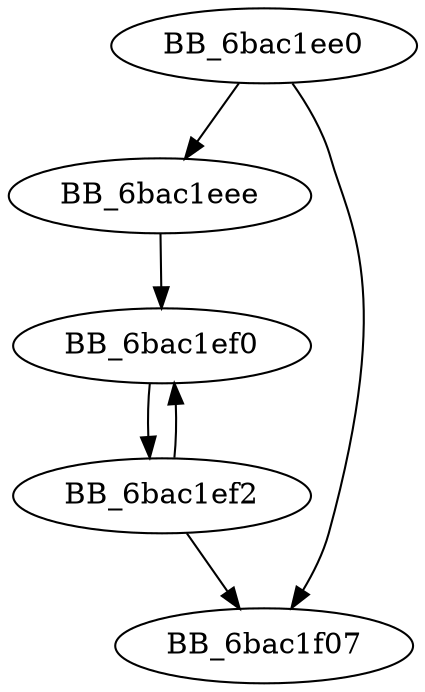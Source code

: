 DiGraph sub_6BAC1EE0{
BB_6bac1ee0->BB_6bac1eee
BB_6bac1ee0->BB_6bac1f07
BB_6bac1eee->BB_6bac1ef0
BB_6bac1ef0->BB_6bac1ef2
BB_6bac1ef2->BB_6bac1ef0
BB_6bac1ef2->BB_6bac1f07
}

